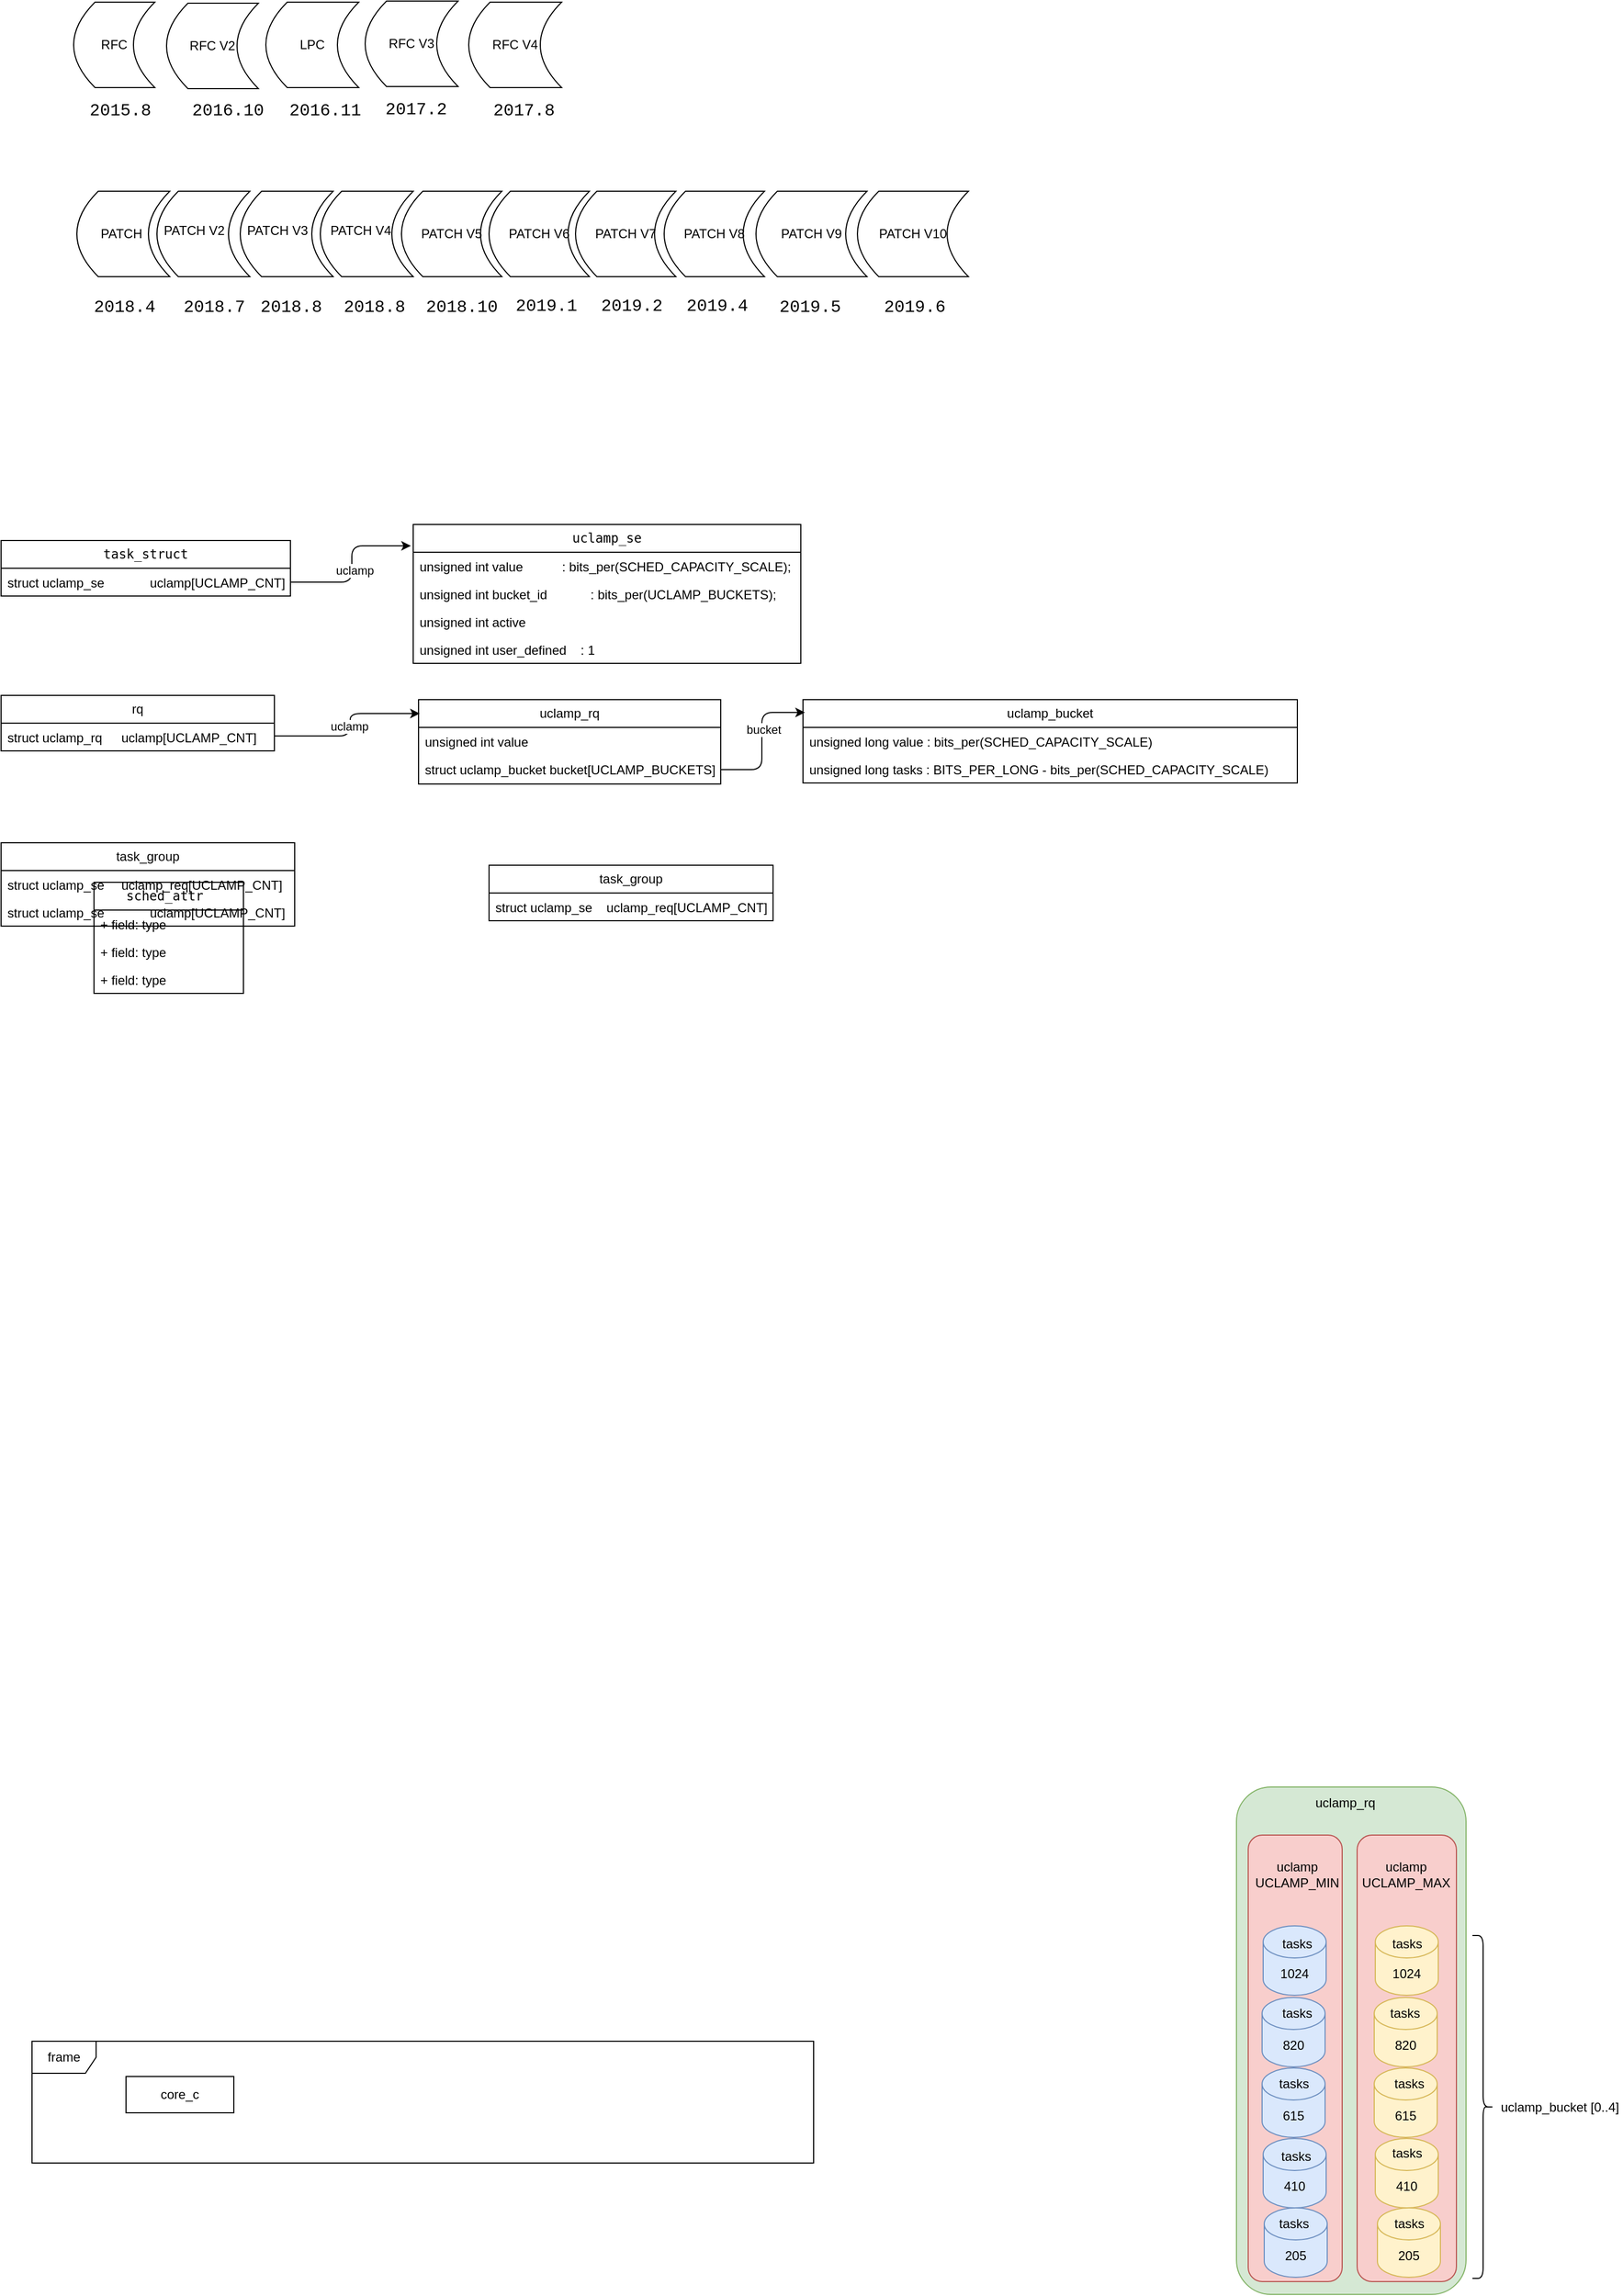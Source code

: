 <mxfile version="24.4.0" type="github">
  <diagram name="第 1 页" id="e5x21kg7gF92nxbEfZdq">
    <mxGraphModel dx="2004" dy="793" grid="0" gridSize="10" guides="1" tooltips="1" connect="1" arrows="1" fold="1" page="0" pageScale="1" pageWidth="827" pageHeight="1169" math="0" shadow="0">
      <root>
        <mxCell id="0" />
        <mxCell id="1" parent="0" />
        <mxCell id="yG9WN5KvBpkxPedQXZVm-14" value="" style="rounded=1;whiteSpace=wrap;html=1;fillColor=#d5e8d4;strokeColor=#82b366;" vertex="1" parent="1">
          <mxGeometry x="1091" y="1852" width="215" height="475" as="geometry" />
        </mxCell>
        <mxCell id="JlvelSGT45dtCNbBCXED-2" value="RFC" style="shape=dataStorage;whiteSpace=wrap;html=1;fixedSize=1;" parent="1" vertex="1">
          <mxGeometry x="2" y="181" width="76" height="80" as="geometry" />
        </mxCell>
        <mxCell id="JlvelSGT45dtCNbBCXED-5" value="RFC V2" style="shape=dataStorage;whiteSpace=wrap;html=1;fixedSize=1;" parent="1" vertex="1">
          <mxGeometry x="89" y="182" width="86" height="80" as="geometry" />
        </mxCell>
        <mxCell id="JlvelSGT45dtCNbBCXED-6" value="RFC V3" style="shape=dataStorage;whiteSpace=wrap;html=1;fixedSize=1;" parent="1" vertex="1">
          <mxGeometry x="275" y="180" width="87" height="80" as="geometry" />
        </mxCell>
        <mxCell id="JlvelSGT45dtCNbBCXED-7" value="RFC V4" style="shape=dataStorage;whiteSpace=wrap;html=1;fixedSize=1;" parent="1" vertex="1">
          <mxGeometry x="372" y="181" width="87" height="80" as="geometry" />
        </mxCell>
        <mxCell id="JlvelSGT45dtCNbBCXED-8" value="&lt;span style=&quot;color: rgb(0, 0, 0); font-family: courier, monospace; font-size: medium; font-style: normal; font-variant-ligatures: normal; font-variant-caps: normal; font-weight: 400; letter-spacing: normal; orphans: 2; text-align: start; text-indent: 0px; text-transform: none; widows: 2; word-spacing: 0px; -webkit-text-stroke-width: 0px; white-space: normal; text-decoration-thickness: initial; text-decoration-style: initial; text-decoration-color: initial; display: inline !important; float: none;&quot;&gt;2015.8&lt;/span&gt;" style="text;whiteSpace=wrap;html=1;" parent="1" vertex="1">
          <mxGeometry x="15" y="267" width="42" height="31" as="geometry" />
        </mxCell>
        <mxCell id="JlvelSGT45dtCNbBCXED-9" value="&lt;font size=&quot;3&quot; face=&quot;courier, monospace&quot;&gt;2017.2&lt;/font&gt;" style="text;whiteSpace=wrap;html=1;" parent="1" vertex="1">
          <mxGeometry x="292" y="266" width="45" height="31" as="geometry" />
        </mxCell>
        <mxCell id="JlvelSGT45dtCNbBCXED-10" value="&lt;span style=&quot;color: rgb(0, 0, 0); font-family: courier, monospace; font-size: medium; font-style: normal; font-variant-ligatures: normal; font-variant-caps: normal; font-weight: 400; letter-spacing: normal; orphans: 2; text-align: start; text-indent: 0px; text-transform: none; widows: 2; word-spacing: 0px; -webkit-text-stroke-width: 0px; white-space: normal; text-decoration-thickness: initial; text-decoration-style: initial; text-decoration-color: initial; display: inline !important; float: none;&quot;&gt;2016.10&lt;/span&gt;" style="text;whiteSpace=wrap;html=1;" parent="1" vertex="1">
          <mxGeometry x="111" y="267" width="42" height="31" as="geometry" />
        </mxCell>
        <mxCell id="JlvelSGT45dtCNbBCXED-12" value="&lt;font size=&quot;3&quot; face=&quot;courier, monospace&quot;&gt;2017.8&lt;/font&gt;" style="text;whiteSpace=wrap;html=1;" parent="1" vertex="1">
          <mxGeometry x="393" y="267" width="45" height="31" as="geometry" />
        </mxCell>
        <mxCell id="JlvelSGT45dtCNbBCXED-13" value="LPC" style="shape=dataStorage;whiteSpace=wrap;html=1;fixedSize=1;" parent="1" vertex="1">
          <mxGeometry x="182" y="181" width="87" height="80" as="geometry" />
        </mxCell>
        <mxCell id="JlvelSGT45dtCNbBCXED-14" value="&lt;span style=&quot;color: rgb(0, 0, 0); font-family: courier, monospace; font-size: medium; font-style: normal; font-variant-ligatures: normal; font-variant-caps: normal; font-weight: 400; letter-spacing: normal; orphans: 2; text-align: start; text-indent: 0px; text-transform: none; widows: 2; word-spacing: 0px; -webkit-text-stroke-width: 0px; white-space: normal; text-decoration-thickness: initial; text-decoration-style: initial; text-decoration-color: initial; display: inline !important; float: none;&quot;&gt;2016.11&lt;/span&gt;" style="text;whiteSpace=wrap;html=1;" parent="1" vertex="1">
          <mxGeometry x="202" y="267" width="42" height="31" as="geometry" />
        </mxCell>
        <mxCell id="JlvelSGT45dtCNbBCXED-15" value="&lt;span style=&quot;color: rgba(0, 0, 0, 0); font-family: monospace; font-size: 0px; text-align: start; text-wrap: nowrap;&quot;&gt;PA&lt;/span&gt;" style="shape=dataStorage;whiteSpace=wrap;html=1;fixedSize=1;" parent="1" vertex="1">
          <mxGeometry x="80" y="358" width="87" height="80" as="geometry" />
        </mxCell>
        <mxCell id="JlvelSGT45dtCNbBCXED-16" value="PATCH&amp;nbsp;" style="shape=dataStorage;whiteSpace=wrap;html=1;fixedSize=1;" parent="1" vertex="1">
          <mxGeometry x="5" y="358" width="87" height="80" as="geometry" />
        </mxCell>
        <mxCell id="JlvelSGT45dtCNbBCXED-18" value="PATCH V2" style="text;html=1;align=center;verticalAlign=middle;whiteSpace=wrap;rounded=0;" parent="1" vertex="1">
          <mxGeometry x="85" y="380" width="60" height="30" as="geometry" />
        </mxCell>
        <mxCell id="JlvelSGT45dtCNbBCXED-19" value="&lt;span style=&quot;color: rgba(0, 0, 0, 0); font-family: monospace; font-size: 0px; text-align: start; text-wrap: nowrap;&quot;&gt;PA&lt;/span&gt;" style="shape=dataStorage;whiteSpace=wrap;html=1;fixedSize=1;" parent="1" vertex="1">
          <mxGeometry x="158" y="358" width="87" height="80" as="geometry" />
        </mxCell>
        <mxCell id="JlvelSGT45dtCNbBCXED-20" value="PATCH V3" style="text;html=1;align=center;verticalAlign=middle;whiteSpace=wrap;rounded=0;" parent="1" vertex="1">
          <mxGeometry x="163" y="380" width="60" height="30" as="geometry" />
        </mxCell>
        <mxCell id="JlvelSGT45dtCNbBCXED-21" value="&lt;span style=&quot;color: rgba(0, 0, 0, 0); font-family: monospace; font-size: 0px; text-align: start; text-wrap: nowrap;&quot;&gt;PA&lt;/span&gt;" style="shape=dataStorage;whiteSpace=wrap;html=1;fixedSize=1;" parent="1" vertex="1">
          <mxGeometry x="233" y="358" width="87" height="80" as="geometry" />
        </mxCell>
        <mxCell id="JlvelSGT45dtCNbBCXED-22" value="PATCH V4" style="text;html=1;align=center;verticalAlign=middle;whiteSpace=wrap;rounded=0;" parent="1" vertex="1">
          <mxGeometry x="241" y="380" width="60" height="30" as="geometry" />
        </mxCell>
        <mxCell id="JlvelSGT45dtCNbBCXED-30" value="PATCH V5" style="shape=dataStorage;whiteSpace=wrap;html=1;fixedSize=1;" parent="1" vertex="1">
          <mxGeometry x="309" y="358" width="94" height="80" as="geometry" />
        </mxCell>
        <mxCell id="JlvelSGT45dtCNbBCXED-32" value="PATCH V6" style="shape=dataStorage;whiteSpace=wrap;html=1;fixedSize=1;" parent="1" vertex="1">
          <mxGeometry x="391" y="358" width="94" height="80" as="geometry" />
        </mxCell>
        <mxCell id="JlvelSGT45dtCNbBCXED-33" value="PATCH V7" style="shape=dataStorage;whiteSpace=wrap;html=1;fixedSize=1;" parent="1" vertex="1">
          <mxGeometry x="472" y="358" width="94" height="80" as="geometry" />
        </mxCell>
        <mxCell id="JlvelSGT45dtCNbBCXED-34" value="PATCH V8" style="shape=dataStorage;whiteSpace=wrap;html=1;fixedSize=1;" parent="1" vertex="1">
          <mxGeometry x="555" y="358" width="94" height="80" as="geometry" />
        </mxCell>
        <mxCell id="JlvelSGT45dtCNbBCXED-35" value="PATCH V9" style="shape=dataStorage;whiteSpace=wrap;html=1;fixedSize=1;" parent="1" vertex="1">
          <mxGeometry x="641" y="358" width="104" height="80" as="geometry" />
        </mxCell>
        <mxCell id="JlvelSGT45dtCNbBCXED-36" value="PATCH V10" style="shape=dataStorage;whiteSpace=wrap;html=1;fixedSize=1;" parent="1" vertex="1">
          <mxGeometry x="736" y="358" width="104" height="80" as="geometry" />
        </mxCell>
        <mxCell id="JlvelSGT45dtCNbBCXED-42" value="&lt;span style=&quot;color: rgb(0, 0, 0); font-family: courier, monospace; font-size: medium; font-style: normal; font-variant-ligatures: normal; font-variant-caps: normal; font-weight: 400; letter-spacing: normal; orphans: 2; text-align: start; text-indent: 0px; text-transform: none; widows: 2; word-spacing: 0px; -webkit-text-stroke-width: 0px; white-space: normal; text-decoration-thickness: initial; text-decoration-style: initial; text-decoration-color: initial; display: inline !important; float: none;&quot;&gt;2018.4&lt;/span&gt;" style="text;whiteSpace=wrap;html=1;" parent="1" vertex="1">
          <mxGeometry x="19" y="451" width="42" height="31" as="geometry" />
        </mxCell>
        <mxCell id="JlvelSGT45dtCNbBCXED-43" value="&lt;span style=&quot;color: rgb(0, 0, 0); font-family: courier, monospace; font-size: medium; font-style: normal; font-variant-ligatures: normal; font-variant-caps: normal; font-weight: 400; letter-spacing: normal; orphans: 2; text-align: start; text-indent: 0px; text-transform: none; widows: 2; word-spacing: 0px; -webkit-text-stroke-width: 0px; white-space: normal; text-decoration-thickness: initial; text-decoration-style: initial; text-decoration-color: initial; display: inline !important; float: none;&quot;&gt;2018.7&lt;/span&gt;" style="text;whiteSpace=wrap;html=1;" parent="1" vertex="1">
          <mxGeometry x="102.5" y="451" width="42" height="31" as="geometry" />
        </mxCell>
        <mxCell id="JlvelSGT45dtCNbBCXED-44" value="&lt;span style=&quot;color: rgb(0, 0, 0); font-family: courier, monospace; font-size: medium; font-style: normal; font-variant-ligatures: normal; font-variant-caps: normal; font-weight: 400; letter-spacing: normal; orphans: 2; text-align: start; text-indent: 0px; text-transform: none; widows: 2; word-spacing: 0px; -webkit-text-stroke-width: 0px; white-space: normal; text-decoration-thickness: initial; text-decoration-style: initial; text-decoration-color: initial; display: inline !important; float: none;&quot;&gt;2018.8&lt;/span&gt;" style="text;whiteSpace=wrap;html=1;" parent="1" vertex="1">
          <mxGeometry x="175" y="451" width="42" height="31" as="geometry" />
        </mxCell>
        <mxCell id="JlvelSGT45dtCNbBCXED-45" value="&lt;span style=&quot;color: rgb(0, 0, 0); font-family: courier, monospace; font-size: medium; font-style: normal; font-variant-ligatures: normal; font-variant-caps: normal; font-weight: 400; letter-spacing: normal; orphans: 2; text-align: start; text-indent: 0px; text-transform: none; widows: 2; word-spacing: 0px; -webkit-text-stroke-width: 0px; white-space: normal; text-decoration-thickness: initial; text-decoration-style: initial; text-decoration-color: initial; display: inline !important; float: none;&quot;&gt;2018.8&lt;/span&gt;" style="text;whiteSpace=wrap;html=1;" parent="1" vertex="1">
          <mxGeometry x="253" y="451" width="42" height="31" as="geometry" />
        </mxCell>
        <mxCell id="JlvelSGT45dtCNbBCXED-46" value="&lt;span style=&quot;color: rgb(0, 0, 0); font-family: courier, monospace; font-size: medium; font-style: normal; font-variant-ligatures: normal; font-variant-caps: normal; font-weight: 400; letter-spacing: normal; orphans: 2; text-align: start; text-indent: 0px; text-transform: none; widows: 2; word-spacing: 0px; -webkit-text-stroke-width: 0px; white-space: normal; text-decoration-thickness: initial; text-decoration-style: initial; text-decoration-color: initial; display: inline !important; float: none;&quot;&gt;2018.10&lt;/span&gt;" style="text;whiteSpace=wrap;html=1;" parent="1" vertex="1">
          <mxGeometry x="330" y="451" width="42" height="31" as="geometry" />
        </mxCell>
        <mxCell id="JlvelSGT45dtCNbBCXED-48" value="&lt;span style=&quot;color: rgb(0, 0, 0); font-family: courier, monospace; font-size: medium; font-style: normal; font-variant-ligatures: normal; font-variant-caps: normal; font-weight: 400; letter-spacing: normal; orphans: 2; text-align: start; text-indent: 0px; text-transform: none; widows: 2; word-spacing: 0px; -webkit-text-stroke-width: 0px; white-space: normal; text-decoration-thickness: initial; text-decoration-style: initial; text-decoration-color: initial; display: inline !important; float: none;&quot;&gt;2019.1&lt;/span&gt;" style="text;whiteSpace=wrap;html=1;" parent="1" vertex="1">
          <mxGeometry x="414" y="450" width="42" height="31" as="geometry" />
        </mxCell>
        <mxCell id="JlvelSGT45dtCNbBCXED-49" value="&lt;span style=&quot;color: rgb(0, 0, 0); font-family: courier, monospace; font-size: medium; font-style: normal; font-variant-ligatures: normal; font-variant-caps: normal; font-weight: 400; letter-spacing: normal; orphans: 2; text-align: start; text-indent: 0px; text-transform: none; widows: 2; word-spacing: 0px; -webkit-text-stroke-width: 0px; white-space: normal; text-decoration-thickness: initial; text-decoration-style: initial; text-decoration-color: initial; display: inline !important; float: none;&quot;&gt;2019.2&lt;/span&gt;" style="text;whiteSpace=wrap;html=1;" parent="1" vertex="1">
          <mxGeometry x="494" y="450" width="42" height="31" as="geometry" />
        </mxCell>
        <mxCell id="JlvelSGT45dtCNbBCXED-50" value="&lt;span style=&quot;color: rgb(0, 0, 0); font-family: courier, monospace; font-size: medium; font-style: normal; font-variant-ligatures: normal; font-variant-caps: normal; font-weight: 400; letter-spacing: normal; orphans: 2; text-align: start; text-indent: 0px; text-transform: none; widows: 2; word-spacing: 0px; -webkit-text-stroke-width: 0px; white-space: normal; text-decoration-thickness: initial; text-decoration-style: initial; text-decoration-color: initial; display: inline !important; float: none;&quot;&gt;2019.4&lt;/span&gt;" style="text;whiteSpace=wrap;html=1;" parent="1" vertex="1">
          <mxGeometry x="574" y="450" width="42" height="31" as="geometry" />
        </mxCell>
        <mxCell id="JlvelSGT45dtCNbBCXED-51" value="&lt;span style=&quot;color: rgb(0, 0, 0); font-family: courier, monospace; font-size: medium; font-style: normal; font-variant-ligatures: normal; font-variant-caps: normal; font-weight: 400; letter-spacing: normal; orphans: 2; text-align: start; text-indent: 0px; text-transform: none; widows: 2; word-spacing: 0px; -webkit-text-stroke-width: 0px; white-space: normal; text-decoration-thickness: initial; text-decoration-style: initial; text-decoration-color: initial; display: inline !important; float: none;&quot;&gt;2019.5&lt;/span&gt;" style="text;whiteSpace=wrap;html=1;" parent="1" vertex="1">
          <mxGeometry x="661" y="451" width="42" height="31" as="geometry" />
        </mxCell>
        <mxCell id="JlvelSGT45dtCNbBCXED-52" value="&lt;span style=&quot;color: rgb(0, 0, 0); font-family: courier, monospace; font-size: medium; font-style: normal; font-variant-ligatures: normal; font-variant-caps: normal; font-weight: 400; letter-spacing: normal; orphans: 2; text-align: start; text-indent: 0px; text-transform: none; widows: 2; word-spacing: 0px; -webkit-text-stroke-width: 0px; white-space: normal; text-decoration-thickness: initial; text-decoration-style: initial; text-decoration-color: initial; display: inline !important; float: none;&quot;&gt;2019.6&lt;/span&gt;" style="text;whiteSpace=wrap;html=1;" parent="1" vertex="1">
          <mxGeometry x="759" y="451" width="42" height="31" as="geometry" />
        </mxCell>
        <mxCell id="AGxBy_S6eStLedKQcRY--1" value="&lt;pre id=&quot;b&quot;&gt;&lt;span class=&quot;add&quot;&gt;uclamp_se&lt;/span&gt;&lt;/pre&gt;" style="swimlane;fontStyle=0;childLayout=stackLayout;horizontal=1;startSize=26;fillColor=none;horizontalStack=0;resizeParent=1;resizeParentMax=0;resizeLast=0;collapsible=1;marginBottom=0;whiteSpace=wrap;html=1;" vertex="1" parent="1">
          <mxGeometry x="320" y="670" width="363" height="130" as="geometry" />
        </mxCell>
        <mxCell id="AGxBy_S6eStLedKQcRY--3" value="unsigned int value&lt;span style=&quot;white-space:pre&quot;&gt;&#x9;&#x9;&lt;/span&gt;: bits_per(SCHED_CAPACITY_SCALE);" style="text;strokeColor=none;fillColor=none;align=left;verticalAlign=top;spacingLeft=4;spacingRight=4;overflow=hidden;rotatable=0;points=[[0,0.5],[1,0.5]];portConstraint=eastwest;whiteSpace=wrap;html=1;" vertex="1" parent="AGxBy_S6eStLedKQcRY--1">
          <mxGeometry y="26" width="363" height="26" as="geometry" />
        </mxCell>
        <mxCell id="AGxBy_S6eStLedKQcRY--4" value="unsigned int bucket_id&lt;span style=&quot;white-space:pre&quot;&gt;&#x9;&#x9;&lt;/span&gt;: bits_per(UCLAMP_BUCKETS);" style="text;strokeColor=none;fillColor=none;align=left;verticalAlign=top;spacingLeft=4;spacingRight=4;overflow=hidden;rotatable=0;points=[[0,0.5],[1,0.5]];portConstraint=eastwest;whiteSpace=wrap;html=1;" vertex="1" parent="AGxBy_S6eStLedKQcRY--1">
          <mxGeometry y="52" width="363" height="26" as="geometry" />
        </mxCell>
        <mxCell id="AGxBy_S6eStLedKQcRY--33" value="unsigned int active" style="text;strokeColor=none;fillColor=none;align=left;verticalAlign=top;spacingLeft=4;spacingRight=4;overflow=hidden;rotatable=0;points=[[0,0.5],[1,0.5]];portConstraint=eastwest;whiteSpace=wrap;html=1;" vertex="1" parent="AGxBy_S6eStLedKQcRY--1">
          <mxGeometry y="78" width="363" height="26" as="geometry" />
        </mxCell>
        <mxCell id="xmPdKLK6TbQaqbUUXzEx-1" value="unsigned int user_defined&amp;nbsp;&amp;nbsp; &amp;nbsp;: 1" style="text;strokeColor=none;fillColor=none;align=left;verticalAlign=top;spacingLeft=4;spacingRight=4;overflow=hidden;rotatable=0;points=[[0,0.5],[1,0.5]];portConstraint=eastwest;whiteSpace=wrap;html=1;" vertex="1" parent="AGxBy_S6eStLedKQcRY--1">
          <mxGeometry y="104" width="363" height="26" as="geometry" />
        </mxCell>
        <mxCell id="AGxBy_S6eStLedKQcRY--5" value="&lt;pre id=&quot;b&quot;&gt;&lt;span class=&quot;hunk&quot;&gt;task_struct&lt;/span&gt;&lt;/pre&gt;" style="swimlane;fontStyle=0;childLayout=stackLayout;horizontal=1;startSize=26;fillColor=none;horizontalStack=0;resizeParent=1;resizeParentMax=0;resizeLast=0;collapsible=1;marginBottom=0;whiteSpace=wrap;html=1;" vertex="1" parent="1">
          <mxGeometry x="-66" y="685" width="271" height="52" as="geometry" />
        </mxCell>
        <mxCell id="AGxBy_S6eStLedKQcRY--6" value="struct uclamp_se&lt;span style=&quot;white-space:pre&quot;&gt;&#x9;&#x9;&lt;/span&gt;uclamp[UCLAMP_CNT]" style="text;strokeColor=none;fillColor=none;align=left;verticalAlign=top;spacingLeft=4;spacingRight=4;overflow=hidden;rotatable=0;points=[[0,0.5],[1,0.5]];portConstraint=eastwest;whiteSpace=wrap;html=1;" vertex="1" parent="AGxBy_S6eStLedKQcRY--5">
          <mxGeometry y="26" width="271" height="26" as="geometry" />
        </mxCell>
        <mxCell id="AGxBy_S6eStLedKQcRY--9" style="edgeStyle=orthogonalEdgeStyle;rounded=1;orthogonalLoop=1;jettySize=auto;html=1;entryX=-0.006;entryY=0.154;entryDx=0;entryDy=0;entryPerimeter=0;curved=0;" edge="1" parent="1" source="AGxBy_S6eStLedKQcRY--6" target="AGxBy_S6eStLedKQcRY--1">
          <mxGeometry relative="1" as="geometry" />
        </mxCell>
        <mxCell id="AGxBy_S6eStLedKQcRY--10" value="uclamp" style="edgeLabel;html=1;align=center;verticalAlign=middle;resizable=0;points=[];" vertex="1" connectable="0" parent="AGxBy_S6eStLedKQcRY--9">
          <mxGeometry x="-0.051" y="-1" relative="1" as="geometry">
            <mxPoint x="1" y="1" as="offset" />
          </mxGeometry>
        </mxCell>
        <mxCell id="AGxBy_S6eStLedKQcRY--11" value="frame" style="shape=umlFrame;whiteSpace=wrap;html=1;pointerEvents=0;" vertex="1" parent="1">
          <mxGeometry x="-37" y="2090" width="732" height="114" as="geometry" />
        </mxCell>
        <mxCell id="AGxBy_S6eStLedKQcRY--16" value="core_c" style="html=1;whiteSpace=wrap;" vertex="1" parent="1">
          <mxGeometry x="51" y="2123" width="101" height="34" as="geometry" />
        </mxCell>
        <mxCell id="AGxBy_S6eStLedKQcRY--17" value="rq" style="swimlane;fontStyle=0;childLayout=stackLayout;horizontal=1;startSize=26;fillColor=none;horizontalStack=0;resizeParent=1;resizeParentMax=0;resizeLast=0;collapsible=1;marginBottom=0;whiteSpace=wrap;html=1;" vertex="1" parent="1">
          <mxGeometry x="-66" y="830" width="256" height="52" as="geometry" />
        </mxCell>
        <mxCell id="AGxBy_S6eStLedKQcRY--18" value="struct uclamp_rq&lt;span style=&quot;white-space:pre&quot;&gt;&#x9;&lt;/span&gt;uclamp[UCLAMP_CNT]" style="text;strokeColor=none;fillColor=none;align=left;verticalAlign=top;spacingLeft=4;spacingRight=4;overflow=hidden;rotatable=0;points=[[0,0.5],[1,0.5]];portConstraint=eastwest;whiteSpace=wrap;html=1;" vertex="1" parent="AGxBy_S6eStLedKQcRY--17">
          <mxGeometry y="26" width="256" height="26" as="geometry" />
        </mxCell>
        <mxCell id="AGxBy_S6eStLedKQcRY--21" value="uclamp_rq" style="swimlane;fontStyle=0;childLayout=stackLayout;horizontal=1;startSize=26;fillColor=none;horizontalStack=0;resizeParent=1;resizeParentMax=0;resizeLast=0;collapsible=1;marginBottom=0;whiteSpace=wrap;html=1;" vertex="1" parent="1">
          <mxGeometry x="325" y="834" width="283" height="79" as="geometry" />
        </mxCell>
        <mxCell id="AGxBy_S6eStLedKQcRY--22" value="unsigned int value" style="text;strokeColor=none;fillColor=none;align=left;verticalAlign=top;spacingLeft=4;spacingRight=4;overflow=hidden;rotatable=0;points=[[0,0.5],[1,0.5]];portConstraint=eastwest;whiteSpace=wrap;html=1;" vertex="1" parent="AGxBy_S6eStLedKQcRY--21">
          <mxGeometry y="26" width="283" height="26" as="geometry" />
        </mxCell>
        <mxCell id="AGxBy_S6eStLedKQcRY--23" value="struct uclamp_bucket bucket[UCLAMP_BUCKETS]" style="text;strokeColor=none;fillColor=none;align=left;verticalAlign=top;spacingLeft=4;spacingRight=4;overflow=hidden;rotatable=0;points=[[0,0.5],[1,0.5]];portConstraint=eastwest;whiteSpace=wrap;html=1;" vertex="1" parent="AGxBy_S6eStLedKQcRY--21">
          <mxGeometry y="52" width="283" height="27" as="geometry" />
        </mxCell>
        <mxCell id="AGxBy_S6eStLedKQcRY--25" style="edgeStyle=orthogonalEdgeStyle;rounded=1;orthogonalLoop=1;jettySize=auto;html=1;entryX=0.004;entryY=0.165;entryDx=0;entryDy=0;entryPerimeter=0;curved=0;" edge="1" parent="1" source="AGxBy_S6eStLedKQcRY--18" target="AGxBy_S6eStLedKQcRY--21">
          <mxGeometry relative="1" as="geometry">
            <Array as="points">
              <mxPoint x="261" y="868" />
              <mxPoint x="261" y="847" />
            </Array>
          </mxGeometry>
        </mxCell>
        <mxCell id="AGxBy_S6eStLedKQcRY--26" value="uclamp" style="edgeLabel;html=1;align=center;verticalAlign=middle;resizable=0;points=[];" vertex="1" connectable="0" parent="AGxBy_S6eStLedKQcRY--25">
          <mxGeometry x="0.036" y="1" relative="1" as="geometry">
            <mxPoint y="1" as="offset" />
          </mxGeometry>
        </mxCell>
        <mxCell id="AGxBy_S6eStLedKQcRY--27" value="uclamp_bucket" style="swimlane;fontStyle=0;childLayout=stackLayout;horizontal=1;startSize=26;fillColor=none;horizontalStack=0;resizeParent=1;resizeParentMax=0;resizeLast=0;collapsible=1;marginBottom=0;whiteSpace=wrap;html=1;" vertex="1" parent="1">
          <mxGeometry x="685" y="834" width="463" height="78" as="geometry" />
        </mxCell>
        <mxCell id="AGxBy_S6eStLedKQcRY--28" value="unsigned long value : bits_per(SCHED_CAPACITY_SCALE)" style="text;strokeColor=none;fillColor=none;align=left;verticalAlign=top;spacingLeft=4;spacingRight=4;overflow=hidden;rotatable=0;points=[[0,0.5],[1,0.5]];portConstraint=eastwest;whiteSpace=wrap;html=1;" vertex="1" parent="AGxBy_S6eStLedKQcRY--27">
          <mxGeometry y="26" width="463" height="26" as="geometry" />
        </mxCell>
        <mxCell id="AGxBy_S6eStLedKQcRY--29" value="unsigned long tasks : BITS_PER_LONG - bits_per(SCHED_CAPACITY_SCALE)" style="text;strokeColor=none;fillColor=none;align=left;verticalAlign=top;spacingLeft=4;spacingRight=4;overflow=hidden;rotatable=0;points=[[0,0.5],[1,0.5]];portConstraint=eastwest;whiteSpace=wrap;html=1;" vertex="1" parent="AGxBy_S6eStLedKQcRY--27">
          <mxGeometry y="52" width="463" height="26" as="geometry" />
        </mxCell>
        <mxCell id="AGxBy_S6eStLedKQcRY--31" style="edgeStyle=orthogonalEdgeStyle;rounded=1;orthogonalLoop=1;jettySize=auto;html=1;entryX=0.004;entryY=0.154;entryDx=0;entryDy=0;entryPerimeter=0;curved=0;" edge="1" parent="1" source="AGxBy_S6eStLedKQcRY--23" target="AGxBy_S6eStLedKQcRY--27">
          <mxGeometry relative="1" as="geometry" />
        </mxCell>
        <mxCell id="AGxBy_S6eStLedKQcRY--32" value="bucket" style="edgeLabel;html=1;align=center;verticalAlign=middle;resizable=0;points=[];" vertex="1" connectable="0" parent="AGxBy_S6eStLedKQcRY--31">
          <mxGeometry x="0.148" relative="1" as="geometry">
            <mxPoint x="1" as="offset" />
          </mxGeometry>
        </mxCell>
        <mxCell id="yG9WN5KvBpkxPedQXZVm-2" value="" style="rounded=1;whiteSpace=wrap;html=1;fillColor=#f8cecc;strokeColor=#b85450;" vertex="1" parent="1">
          <mxGeometry x="1102" y="1897" width="88" height="418" as="geometry" />
        </mxCell>
        <mxCell id="yG9WN5KvBpkxPedQXZVm-3" value="1024" style="shape=cylinder3;whiteSpace=wrap;html=1;boundedLbl=1;backgroundOutline=1;size=15;fillColor=#dae8fc;strokeColor=#6c8ebf;" vertex="1" parent="1">
          <mxGeometry x="1116" y="1982" width="59" height="65" as="geometry" />
        </mxCell>
        <mxCell id="yG9WN5KvBpkxPedQXZVm-4" value="820" style="shape=cylinder3;whiteSpace=wrap;html=1;boundedLbl=1;backgroundOutline=1;size=15;fillColor=#dae8fc;strokeColor=#6c8ebf;" vertex="1" parent="1">
          <mxGeometry x="1115" y="2049" width="59" height="65" as="geometry" />
        </mxCell>
        <mxCell id="yG9WN5KvBpkxPedQXZVm-5" value="615" style="shape=cylinder3;whiteSpace=wrap;html=1;boundedLbl=1;backgroundOutline=1;size=15;fillColor=#dae8fc;strokeColor=#6c8ebf;" vertex="1" parent="1">
          <mxGeometry x="1115" y="2115" width="59" height="65" as="geometry" />
        </mxCell>
        <mxCell id="yG9WN5KvBpkxPedQXZVm-6" value="410" style="shape=cylinder3;whiteSpace=wrap;html=1;boundedLbl=1;backgroundOutline=1;size=15;fillColor=#dae8fc;strokeColor=#6c8ebf;" vertex="1" parent="1">
          <mxGeometry x="1116" y="2181" width="59" height="65" as="geometry" />
        </mxCell>
        <mxCell id="yG9WN5KvBpkxPedQXZVm-7" value="205" style="shape=cylinder3;whiteSpace=wrap;html=1;boundedLbl=1;backgroundOutline=1;size=15;fillColor=#dae8fc;strokeColor=#6c8ebf;" vertex="1" parent="1">
          <mxGeometry x="1117" y="2246" width="59" height="65" as="geometry" />
        </mxCell>
        <mxCell id="yG9WN5KvBpkxPedQXZVm-8" value="" style="rounded=1;whiteSpace=wrap;html=1;fillColor=#f8cecc;strokeColor=#b85450;" vertex="1" parent="1">
          <mxGeometry x="1204" y="1897" width="93" height="418" as="geometry" />
        </mxCell>
        <mxCell id="yG9WN5KvBpkxPedQXZVm-9" value="1024" style="shape=cylinder3;whiteSpace=wrap;html=1;boundedLbl=1;backgroundOutline=1;size=15;fillColor=#fff2cc;strokeColor=#d6b656;" vertex="1" parent="1">
          <mxGeometry x="1221" y="1982" width="59" height="65" as="geometry" />
        </mxCell>
        <mxCell id="yG9WN5KvBpkxPedQXZVm-10" value="820" style="shape=cylinder3;whiteSpace=wrap;html=1;boundedLbl=1;backgroundOutline=1;size=15;fillColor=#fff2cc;strokeColor=#d6b656;" vertex="1" parent="1">
          <mxGeometry x="1220" y="2049" width="59" height="65" as="geometry" />
        </mxCell>
        <mxCell id="yG9WN5KvBpkxPedQXZVm-11" value="615" style="shape=cylinder3;whiteSpace=wrap;html=1;boundedLbl=1;backgroundOutline=1;size=15;fillColor=#fff2cc;strokeColor=#d6b656;" vertex="1" parent="1">
          <mxGeometry x="1220" y="2115" width="59" height="65" as="geometry" />
        </mxCell>
        <mxCell id="yG9WN5KvBpkxPedQXZVm-12" value="410" style="shape=cylinder3;whiteSpace=wrap;html=1;boundedLbl=1;backgroundOutline=1;size=15;fillColor=#fff2cc;strokeColor=#d6b656;" vertex="1" parent="1">
          <mxGeometry x="1221" y="2181" width="59" height="65" as="geometry" />
        </mxCell>
        <mxCell id="yG9WN5KvBpkxPedQXZVm-13" value="205" style="shape=cylinder3;whiteSpace=wrap;html=1;boundedLbl=1;backgroundOutline=1;size=15;fillColor=#fff2cc;strokeColor=#d6b656;" vertex="1" parent="1">
          <mxGeometry x="1223" y="2246" width="59" height="65" as="geometry" />
        </mxCell>
        <mxCell id="yG9WN5KvBpkxPedQXZVm-15" value="uclamp&lt;div&gt;UCLAMP_MIN&lt;/div&gt;" style="text;html=1;align=center;verticalAlign=middle;whiteSpace=wrap;rounded=0;" vertex="1" parent="1">
          <mxGeometry x="1108.5" y="1919" width="78" height="30" as="geometry" />
        </mxCell>
        <mxCell id="yG9WN5KvBpkxPedQXZVm-16" value="uclamp&lt;div&gt;UCLAMP_MAX&lt;/div&gt;" style="text;html=1;align=center;verticalAlign=middle;whiteSpace=wrap;rounded=0;" vertex="1" parent="1">
          <mxGeometry x="1208.5" y="1919" width="82" height="30" as="geometry" />
        </mxCell>
        <mxCell id="yG9WN5KvBpkxPedQXZVm-17" value="uclamp_rq" style="text;html=1;align=center;verticalAlign=middle;whiteSpace=wrap;rounded=0;" vertex="1" parent="1">
          <mxGeometry x="1163" y="1852" width="60" height="30" as="geometry" />
        </mxCell>
        <mxCell id="yG9WN5KvBpkxPedQXZVm-19" value="" style="shape=curlyBracket;whiteSpace=wrap;html=1;rounded=1;flipH=1;labelPosition=right;verticalLabelPosition=middle;align=left;verticalAlign=middle;" vertex="1" parent="1">
          <mxGeometry x="1312" y="1991" width="20" height="321" as="geometry" />
        </mxCell>
        <mxCell id="yG9WN5KvBpkxPedQXZVm-20" value="&lt;span style=&quot;text-align: left;&quot;&gt;uclamp_bucket&amp;nbsp;&lt;/span&gt;[0..4]" style="text;html=1;align=center;verticalAlign=middle;whiteSpace=wrap;rounded=0;" vertex="1" parent="1">
          <mxGeometry x="1336" y="2137" width="116" height="30" as="geometry" />
        </mxCell>
        <mxCell id="yG9WN5KvBpkxPedQXZVm-21" value="tasks" style="text;html=1;align=center;verticalAlign=middle;whiteSpace=wrap;rounded=0;" vertex="1" parent="1">
          <mxGeometry x="1118" y="1984" width="60" height="30" as="geometry" />
        </mxCell>
        <mxCell id="yG9WN5KvBpkxPedQXZVm-22" value="tasks" style="text;html=1;align=center;verticalAlign=middle;whiteSpace=wrap;rounded=0;" vertex="1" parent="1">
          <mxGeometry x="1221" y="1984" width="60" height="30" as="geometry" />
        </mxCell>
        <mxCell id="yG9WN5KvBpkxPedQXZVm-23" value="tasks" style="text;html=1;align=center;verticalAlign=middle;whiteSpace=wrap;rounded=0;" vertex="1" parent="1">
          <mxGeometry x="1118" y="2049" width="60" height="30" as="geometry" />
        </mxCell>
        <mxCell id="yG9WN5KvBpkxPedQXZVm-24" value="tasks" style="text;html=1;align=center;verticalAlign=middle;whiteSpace=wrap;rounded=0;" vertex="1" parent="1">
          <mxGeometry x="1114.5" y="2115" width="60" height="30" as="geometry" />
        </mxCell>
        <mxCell id="yG9WN5KvBpkxPedQXZVm-25" value="tasks" style="text;html=1;align=center;verticalAlign=middle;whiteSpace=wrap;rounded=0;" vertex="1" parent="1">
          <mxGeometry x="1116.5" y="2183" width="60" height="30" as="geometry" />
        </mxCell>
        <mxCell id="yG9WN5KvBpkxPedQXZVm-26" value="tasks" style="text;html=1;align=center;verticalAlign=middle;whiteSpace=wrap;rounded=0;" vertex="1" parent="1">
          <mxGeometry x="1114.5" y="2246" width="60" height="30" as="geometry" />
        </mxCell>
        <mxCell id="yG9WN5KvBpkxPedQXZVm-27" value="tasks" style="text;html=1;align=center;verticalAlign=middle;whiteSpace=wrap;rounded=0;" vertex="1" parent="1">
          <mxGeometry x="1219" y="2049" width="60" height="30" as="geometry" />
        </mxCell>
        <mxCell id="yG9WN5KvBpkxPedQXZVm-28" value="tasks" style="text;html=1;align=center;verticalAlign=middle;whiteSpace=wrap;rounded=0;" vertex="1" parent="1">
          <mxGeometry x="1223" y="2115" width="60" height="30" as="geometry" />
        </mxCell>
        <mxCell id="yG9WN5KvBpkxPedQXZVm-29" value="tasks" style="text;html=1;align=center;verticalAlign=middle;whiteSpace=wrap;rounded=0;" vertex="1" parent="1">
          <mxGeometry x="1220.5" y="2180" width="60" height="30" as="geometry" />
        </mxCell>
        <mxCell id="yG9WN5KvBpkxPedQXZVm-30" value="tasks" style="text;html=1;align=center;verticalAlign=middle;whiteSpace=wrap;rounded=0;" vertex="1" parent="1">
          <mxGeometry x="1223" y="2246" width="60" height="30" as="geometry" />
        </mxCell>
        <mxCell id="AGxBy_S6eStLedKQcRY--34" value="task_group" style="swimlane;fontStyle=0;childLayout=stackLayout;horizontal=1;startSize=26;fillColor=none;horizontalStack=0;resizeParent=1;resizeParentMax=0;resizeLast=0;collapsible=1;marginBottom=0;whiteSpace=wrap;html=1;" vertex="1" parent="1">
          <mxGeometry x="-66" y="968" width="275" height="78" as="geometry" />
        </mxCell>
        <mxCell id="AGxBy_S6eStLedKQcRY--35" value="struct uclamp_se&lt;span style=&quot;white-space:pre&quot;&gt;&#x9;&lt;/span&gt;uclamp_req[UCLAMP_CNT]" style="text;strokeColor=none;fillColor=none;align=left;verticalAlign=top;spacingLeft=4;spacingRight=4;overflow=hidden;rotatable=0;points=[[0,0.5],[1,0.5]];portConstraint=eastwest;whiteSpace=wrap;html=1;" vertex="1" parent="AGxBy_S6eStLedKQcRY--34">
          <mxGeometry y="26" width="275" height="26" as="geometry" />
        </mxCell>
        <mxCell id="AGxBy_S6eStLedKQcRY--38" value="struct uclamp_se&lt;span style=&quot;white-space:pre&quot;&gt;&#x9;&#x9;&lt;/span&gt;uclamp[UCLAMP_CNT]" style="text;strokeColor=none;fillColor=none;align=left;verticalAlign=top;spacingLeft=4;spacingRight=4;overflow=hidden;rotatable=0;points=[[0,0.5],[1,0.5]];portConstraint=eastwest;whiteSpace=wrap;html=1;" vertex="1" parent="AGxBy_S6eStLedKQcRY--34">
          <mxGeometry y="52" width="275" height="26" as="geometry" />
        </mxCell>
        <mxCell id="xmPdKLK6TbQaqbUUXzEx-2" value="&lt;pre id=&quot;b&quot;&gt;sched_attr &lt;/pre&gt;" style="swimlane;fontStyle=0;childLayout=stackLayout;horizontal=1;startSize=26;fillColor=none;horizontalStack=0;resizeParent=1;resizeParentMax=0;resizeLast=0;collapsible=1;marginBottom=0;whiteSpace=wrap;html=1;" vertex="1" parent="1">
          <mxGeometry x="21" y="1005" width="140" height="104" as="geometry" />
        </mxCell>
        <mxCell id="xmPdKLK6TbQaqbUUXzEx-3" value="+ field: type" style="text;strokeColor=none;fillColor=none;align=left;verticalAlign=top;spacingLeft=4;spacingRight=4;overflow=hidden;rotatable=0;points=[[0,0.5],[1,0.5]];portConstraint=eastwest;whiteSpace=wrap;html=1;" vertex="1" parent="xmPdKLK6TbQaqbUUXzEx-2">
          <mxGeometry y="26" width="140" height="26" as="geometry" />
        </mxCell>
        <mxCell id="xmPdKLK6TbQaqbUUXzEx-4" value="+ field: type" style="text;strokeColor=none;fillColor=none;align=left;verticalAlign=top;spacingLeft=4;spacingRight=4;overflow=hidden;rotatable=0;points=[[0,0.5],[1,0.5]];portConstraint=eastwest;whiteSpace=wrap;html=1;" vertex="1" parent="xmPdKLK6TbQaqbUUXzEx-2">
          <mxGeometry y="52" width="140" height="26" as="geometry" />
        </mxCell>
        <mxCell id="xmPdKLK6TbQaqbUUXzEx-5" value="+ field: type" style="text;strokeColor=none;fillColor=none;align=left;verticalAlign=top;spacingLeft=4;spacingRight=4;overflow=hidden;rotatable=0;points=[[0,0.5],[1,0.5]];portConstraint=eastwest;whiteSpace=wrap;html=1;" vertex="1" parent="xmPdKLK6TbQaqbUUXzEx-2">
          <mxGeometry y="78" width="140" height="26" as="geometry" />
        </mxCell>
        <mxCell id="KWLLxHLIsKxALNJA6taE-1" value="task_group" style="swimlane;fontStyle=0;childLayout=stackLayout;horizontal=1;startSize=26;fillColor=none;horizontalStack=0;resizeParent=1;resizeParentMax=0;resizeLast=0;collapsible=1;marginBottom=0;whiteSpace=wrap;html=1;" vertex="1" parent="1">
          <mxGeometry x="391" y="989" width="266" height="52" as="geometry" />
        </mxCell>
        <mxCell id="KWLLxHLIsKxALNJA6taE-2" value="struct uclamp_se&amp;nbsp;&amp;nbsp; &amp;nbsp;uclamp_req[UCLAMP_CNT]" style="text;strokeColor=none;fillColor=none;align=left;verticalAlign=top;spacingLeft=4;spacingRight=4;overflow=hidden;rotatable=0;points=[[0,0.5],[1,0.5]];portConstraint=eastwest;whiteSpace=wrap;html=1;" vertex="1" parent="KWLLxHLIsKxALNJA6taE-1">
          <mxGeometry y="26" width="266" height="26" as="geometry" />
        </mxCell>
      </root>
    </mxGraphModel>
  </diagram>
</mxfile>
